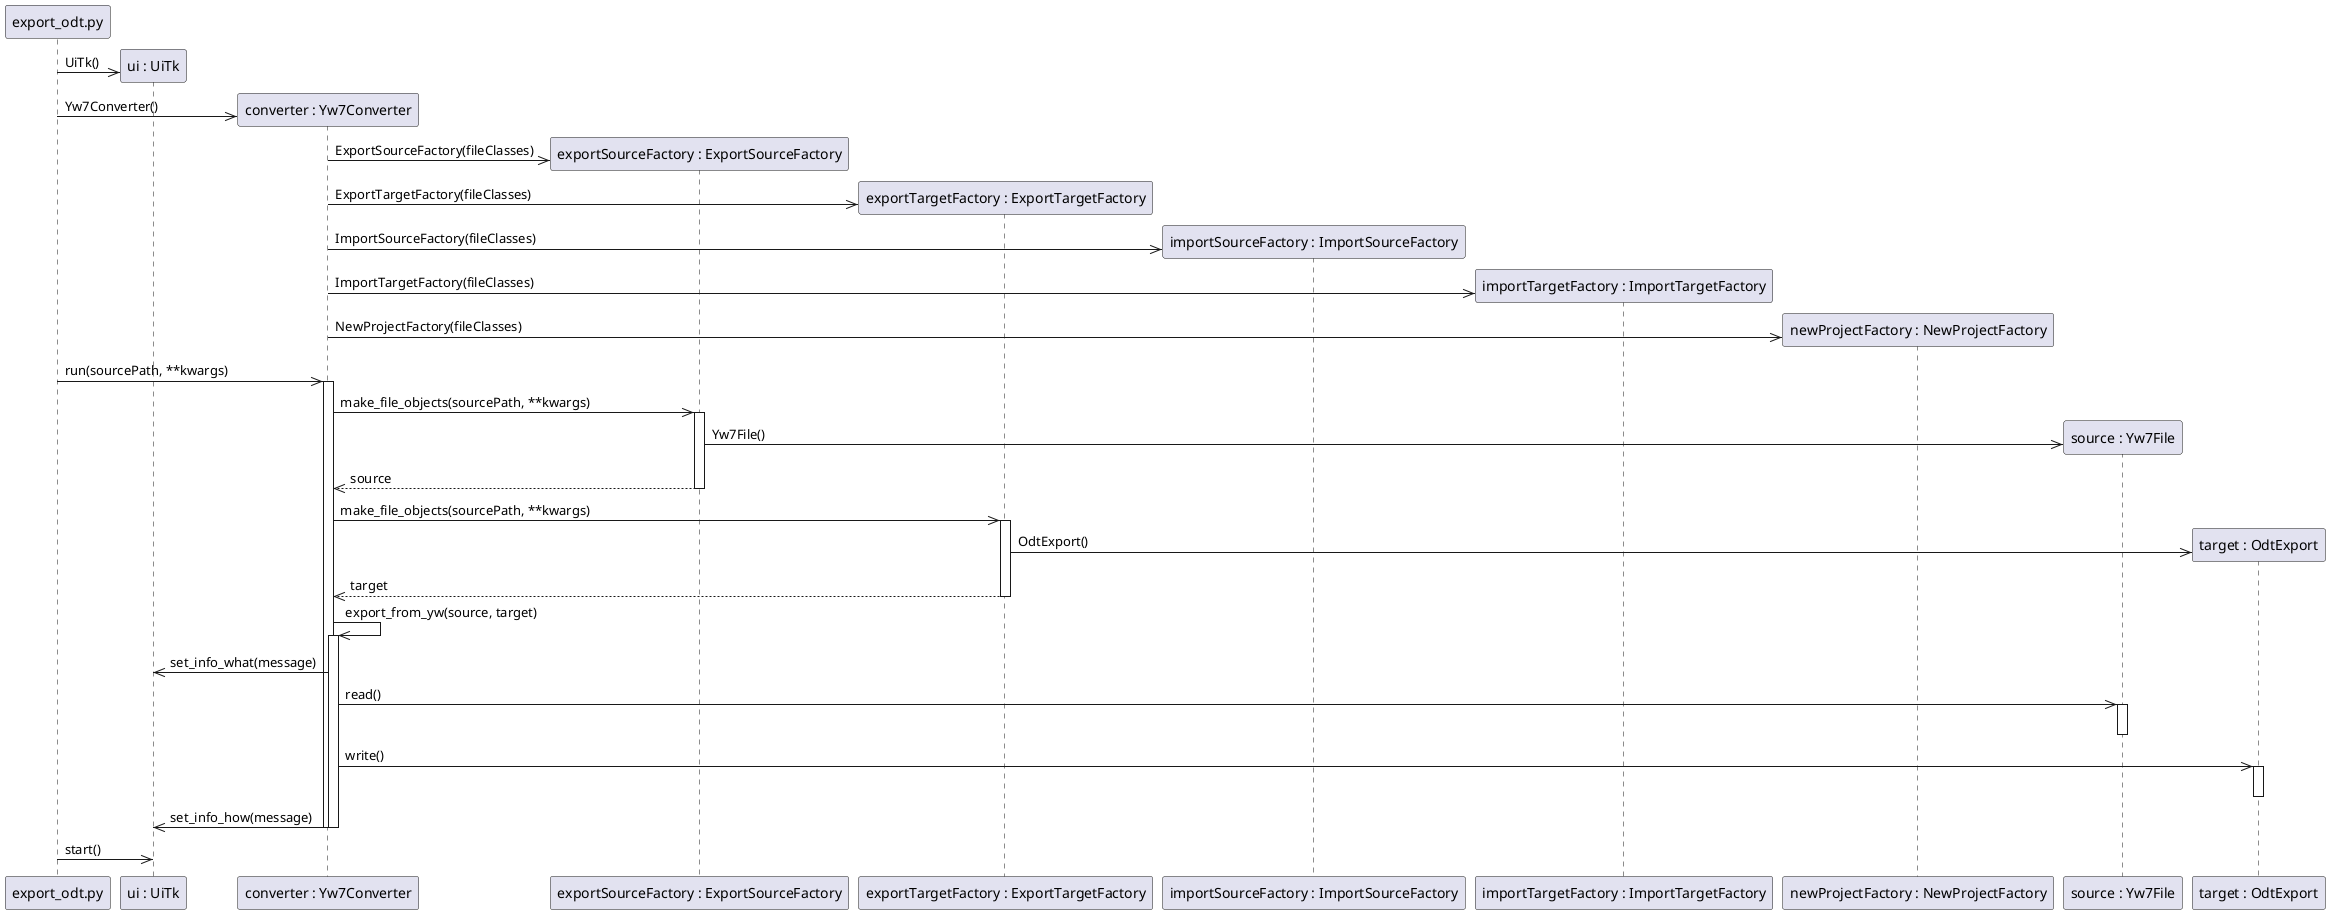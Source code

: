 @startuml
create export_odt.py as script

create "ui : UiTk"
script ->> "ui : UiTk" : UiTk()

create "converter : Yw7Converter" as converter 
script ->> converter : Yw7Converter()

create "exportSourceFactory : ExportSourceFactory" as exportSourceFactory
converter ->> exportSourceFactory : ExportSourceFactory(fileClasses)

create "exportTargetFactory : ExportTargetFactory" as exportTargetFactory 
converter ->> exportTargetFactory : ExportTargetFactory(fileClasses)

create "importSourceFactory : ImportSourceFactory" as importSourceFactory 
converter ->> importSourceFactory : ImportSourceFactory(fileClasses)

create "importTargetFactory : ImportTargetFactory" as importTargetFactory 
converter ->> importTargetFactory : ImportTargetFactory(fileClasses)

create "newProjectFactory : NewProjectFactory" as newProjectFactory 
converter ->> newProjectFactory : NewProjectFactory(fileClasses)

script ->> converter : run(sourcePath, **kwargs)

activate converter
converter ->> exportSourceFactory : make_file_objects(sourcePath, **kwargs)

activate exportSourceFactory
create "source : Yw7File" as source
exportSourceFactory ->> source : Yw7File()
exportSourceFactory -->> converter : source
deactivate exportSourceFactory

converter ->> exportTargetFactory : make_file_objects(sourcePath, **kwargs)

activate exportTargetFactory
create "target : OdtExport" as target
exportTargetFactory ->> target : OdtExport()
exportTargetFactory -->> converter : target
deactivate exportTargetFactory

converter ->> converter : export_from_yw(source, target)
activate converter
converter ->> "ui : UiTk" : set_info_what(message)

converter ->> source : read()
activate source
deactivate source

converter ->> target : write()
activate target
deactivate target

converter ->> "ui : UiTk" : set_info_how(message)
deactivate converter
deactivate converter

script ->> "ui : UiTk" : start()
@enduml